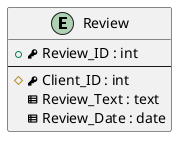 @startuml
entity "Review" as review
 {
  + <&key> Review_ID : int
  --
  # <&key> Client_ID : int
  <&spreadsheet> Review_Text : text
  <&spreadsheet> Review_Date : date
}
@enduml